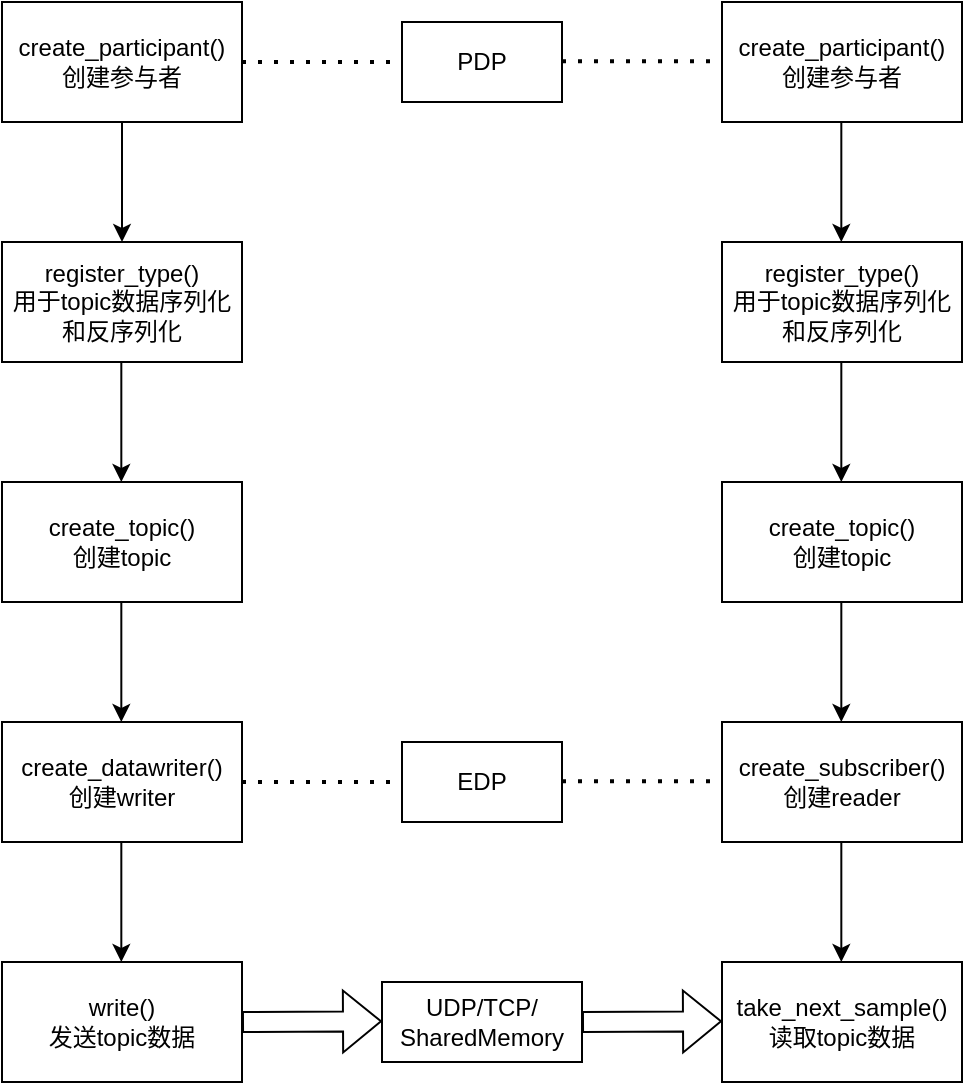 <mxfile version="27.0.2">
  <diagram name="第 1 页" id="Cpg3tdYtjGPuZfx2R8Dj">
    <mxGraphModel dx="763" dy="581" grid="1" gridSize="10" guides="1" tooltips="1" connect="1" arrows="1" fold="1" page="1" pageScale="1" pageWidth="827" pageHeight="1169" math="0" shadow="0">
      <root>
        <mxCell id="0" />
        <mxCell id="1" parent="0" />
        <mxCell id="ZoqcuJbIKgvJJPkICHRn-1" value="create_participant()&lt;div&gt;创建参与者&lt;/div&gt;" style="rounded=0;whiteSpace=wrap;html=1;" vertex="1" parent="1">
          <mxGeometry x="200" y="160" width="120" height="60" as="geometry" />
        </mxCell>
        <mxCell id="ZoqcuJbIKgvJJPkICHRn-3" value="register_type()&lt;div&gt;用于topic数据序列化和反序列化&lt;/div&gt;" style="rounded=0;whiteSpace=wrap;html=1;" vertex="1" parent="1">
          <mxGeometry x="200" y="280" width="120" height="60" as="geometry" />
        </mxCell>
        <mxCell id="ZoqcuJbIKgvJJPkICHRn-5" value="create_topic()&lt;div&gt;创建topic&lt;/div&gt;" style="rounded=0;whiteSpace=wrap;html=1;" vertex="1" parent="1">
          <mxGeometry x="200" y="400" width="120" height="60" as="geometry" />
        </mxCell>
        <mxCell id="ZoqcuJbIKgvJJPkICHRn-7" value="create_participant()&lt;div&gt;创建参与者&lt;/div&gt;" style="rounded=0;whiteSpace=wrap;html=1;" vertex="1" parent="1">
          <mxGeometry x="560" y="160" width="120" height="60" as="geometry" />
        </mxCell>
        <mxCell id="ZoqcuJbIKgvJJPkICHRn-8" value="register_type()&lt;div&gt;用于topic数据序列化和反序列化&lt;/div&gt;" style="rounded=0;whiteSpace=wrap;html=1;" vertex="1" parent="1">
          <mxGeometry x="560" y="280" width="120" height="60" as="geometry" />
        </mxCell>
        <mxCell id="ZoqcuJbIKgvJJPkICHRn-9" value="" style="endArrow=none;dashed=1;html=1;dashPattern=1 3;strokeWidth=2;rounded=0;exitX=1;exitY=0.5;exitDx=0;exitDy=0;" edge="1" parent="1" source="ZoqcuJbIKgvJJPkICHRn-1">
          <mxGeometry width="50" height="50" relative="1" as="geometry">
            <mxPoint x="410" y="215" as="sourcePoint" />
            <mxPoint x="400" y="190" as="targetPoint" />
          </mxGeometry>
        </mxCell>
        <mxCell id="ZoqcuJbIKgvJJPkICHRn-10" value="PDP" style="rounded=0;whiteSpace=wrap;html=1;" vertex="1" parent="1">
          <mxGeometry x="400" y="170" width="80" height="40" as="geometry" />
        </mxCell>
        <mxCell id="ZoqcuJbIKgvJJPkICHRn-11" value="" style="endArrow=none;dashed=1;html=1;dashPattern=1 3;strokeWidth=2;rounded=0;exitX=1;exitY=0.5;exitDx=0;exitDy=0;" edge="1" parent="1">
          <mxGeometry width="50" height="50" relative="1" as="geometry">
            <mxPoint x="480" y="189.66" as="sourcePoint" />
            <mxPoint x="560" y="189.66" as="targetPoint" />
          </mxGeometry>
        </mxCell>
        <mxCell id="ZoqcuJbIKgvJJPkICHRn-12" value="create_topic()&lt;div&gt;创建topic&lt;/div&gt;" style="rounded=0;whiteSpace=wrap;html=1;" vertex="1" parent="1">
          <mxGeometry x="560" y="400" width="120" height="60" as="geometry" />
        </mxCell>
        <mxCell id="ZoqcuJbIKgvJJPkICHRn-13" value="create_datawriter()&lt;div&gt;创建writer&lt;/div&gt;" style="rounded=0;whiteSpace=wrap;html=1;" vertex="1" parent="1">
          <mxGeometry x="200" y="520" width="120" height="60" as="geometry" />
        </mxCell>
        <mxCell id="ZoqcuJbIKgvJJPkICHRn-14" value="create_subscriber()&lt;div&gt;创建reader&lt;/div&gt;" style="rounded=0;whiteSpace=wrap;html=1;" vertex="1" parent="1">
          <mxGeometry x="560" y="520" width="120" height="60" as="geometry" />
        </mxCell>
        <mxCell id="ZoqcuJbIKgvJJPkICHRn-15" value="" style="endArrow=none;dashed=1;html=1;dashPattern=1 3;strokeWidth=2;rounded=0;exitX=1;exitY=0.5;exitDx=0;exitDy=0;" edge="1" parent="1">
          <mxGeometry width="50" height="50" relative="1" as="geometry">
            <mxPoint x="320" y="550" as="sourcePoint" />
            <mxPoint x="400" y="550" as="targetPoint" />
          </mxGeometry>
        </mxCell>
        <mxCell id="ZoqcuJbIKgvJJPkICHRn-16" value="EDP" style="rounded=0;whiteSpace=wrap;html=1;" vertex="1" parent="1">
          <mxGeometry x="400" y="530" width="80" height="40" as="geometry" />
        </mxCell>
        <mxCell id="ZoqcuJbIKgvJJPkICHRn-17" value="" style="endArrow=none;dashed=1;html=1;dashPattern=1 3;strokeWidth=2;rounded=0;exitX=1;exitY=0.5;exitDx=0;exitDy=0;" edge="1" parent="1">
          <mxGeometry width="50" height="50" relative="1" as="geometry">
            <mxPoint x="480" y="549.66" as="sourcePoint" />
            <mxPoint x="560" y="549.66" as="targetPoint" />
          </mxGeometry>
        </mxCell>
        <mxCell id="ZoqcuJbIKgvJJPkICHRn-18" value="write()&lt;div&gt;发送topic数据&lt;/div&gt;" style="rounded=0;whiteSpace=wrap;html=1;" vertex="1" parent="1">
          <mxGeometry x="200" y="640" width="120" height="60" as="geometry" />
        </mxCell>
        <mxCell id="ZoqcuJbIKgvJJPkICHRn-19" value="take_next_sample()&lt;div&gt;读取topic数据&lt;/div&gt;" style="rounded=0;whiteSpace=wrap;html=1;" vertex="1" parent="1">
          <mxGeometry x="560" y="640" width="120" height="60" as="geometry" />
        </mxCell>
        <mxCell id="ZoqcuJbIKgvJJPkICHRn-23" value="UDP/TCP/&lt;div&gt;SharedMemory&lt;/div&gt;" style="rounded=0;whiteSpace=wrap;html=1;" vertex="1" parent="1">
          <mxGeometry x="390" y="650" width="100" height="40" as="geometry" />
        </mxCell>
        <mxCell id="ZoqcuJbIKgvJJPkICHRn-33" value="" style="shape=flexArrow;endArrow=classic;html=1;rounded=0;exitX=1;exitY=0.5;exitDx=0;exitDy=0;" edge="1" parent="1" source="ZoqcuJbIKgvJJPkICHRn-18">
          <mxGeometry width="50" height="50" relative="1" as="geometry">
            <mxPoint x="330" y="669.66" as="sourcePoint" />
            <mxPoint x="390" y="669.66" as="targetPoint" />
          </mxGeometry>
        </mxCell>
        <mxCell id="ZoqcuJbIKgvJJPkICHRn-34" value="" style="shape=flexArrow;endArrow=classic;html=1;rounded=0;exitX=1;exitY=0.5;exitDx=0;exitDy=0;" edge="1" parent="1">
          <mxGeometry width="50" height="50" relative="1" as="geometry">
            <mxPoint x="490" y="670" as="sourcePoint" />
            <mxPoint x="560" y="669.66" as="targetPoint" />
          </mxGeometry>
        </mxCell>
        <mxCell id="ZoqcuJbIKgvJJPkICHRn-35" value="" style="endArrow=classic;html=1;rounded=0;exitX=0.5;exitY=1;exitDx=0;exitDy=0;entryX=0.5;entryY=0;entryDx=0;entryDy=0;" edge="1" parent="1" source="ZoqcuJbIKgvJJPkICHRn-1" target="ZoqcuJbIKgvJJPkICHRn-3">
          <mxGeometry width="50" height="50" relative="1" as="geometry">
            <mxPoint x="300" y="260" as="sourcePoint" />
            <mxPoint x="350" y="210" as="targetPoint" />
          </mxGeometry>
        </mxCell>
        <mxCell id="ZoqcuJbIKgvJJPkICHRn-36" value="" style="endArrow=classic;html=1;rounded=0;exitX=0.5;exitY=1;exitDx=0;exitDy=0;entryX=0.5;entryY=0;entryDx=0;entryDy=0;" edge="1" parent="1">
          <mxGeometry width="50" height="50" relative="1" as="geometry">
            <mxPoint x="259.66" y="340" as="sourcePoint" />
            <mxPoint x="259.66" y="400" as="targetPoint" />
          </mxGeometry>
        </mxCell>
        <mxCell id="ZoqcuJbIKgvJJPkICHRn-37" value="" style="endArrow=classic;html=1;rounded=0;exitX=0.5;exitY=1;exitDx=0;exitDy=0;entryX=0.5;entryY=0;entryDx=0;entryDy=0;" edge="1" parent="1">
          <mxGeometry width="50" height="50" relative="1" as="geometry">
            <mxPoint x="259.66" y="460" as="sourcePoint" />
            <mxPoint x="259.66" y="520" as="targetPoint" />
          </mxGeometry>
        </mxCell>
        <mxCell id="ZoqcuJbIKgvJJPkICHRn-38" value="" style="endArrow=classic;html=1;rounded=0;exitX=0.5;exitY=1;exitDx=0;exitDy=0;entryX=0.5;entryY=0;entryDx=0;entryDy=0;" edge="1" parent="1">
          <mxGeometry width="50" height="50" relative="1" as="geometry">
            <mxPoint x="259.66" y="580" as="sourcePoint" />
            <mxPoint x="259.66" y="640" as="targetPoint" />
          </mxGeometry>
        </mxCell>
        <mxCell id="ZoqcuJbIKgvJJPkICHRn-39" value="" style="endArrow=classic;html=1;rounded=0;exitX=0.5;exitY=1;exitDx=0;exitDy=0;entryX=0.5;entryY=0;entryDx=0;entryDy=0;" edge="1" parent="1">
          <mxGeometry width="50" height="50" relative="1" as="geometry">
            <mxPoint x="619.66" y="220" as="sourcePoint" />
            <mxPoint x="619.66" y="280" as="targetPoint" />
          </mxGeometry>
        </mxCell>
        <mxCell id="ZoqcuJbIKgvJJPkICHRn-40" value="" style="endArrow=classic;html=1;rounded=0;exitX=0.5;exitY=1;exitDx=0;exitDy=0;entryX=0.5;entryY=0;entryDx=0;entryDy=0;" edge="1" parent="1">
          <mxGeometry width="50" height="50" relative="1" as="geometry">
            <mxPoint x="619.66" y="340" as="sourcePoint" />
            <mxPoint x="619.66" y="400" as="targetPoint" />
          </mxGeometry>
        </mxCell>
        <mxCell id="ZoqcuJbIKgvJJPkICHRn-41" value="" style="endArrow=classic;html=1;rounded=0;exitX=0.5;exitY=1;exitDx=0;exitDy=0;entryX=0.5;entryY=0;entryDx=0;entryDy=0;" edge="1" parent="1">
          <mxGeometry width="50" height="50" relative="1" as="geometry">
            <mxPoint x="619.66" y="460" as="sourcePoint" />
            <mxPoint x="619.66" y="520" as="targetPoint" />
          </mxGeometry>
        </mxCell>
        <mxCell id="ZoqcuJbIKgvJJPkICHRn-42" value="" style="endArrow=classic;html=1;rounded=0;exitX=0.5;exitY=1;exitDx=0;exitDy=0;entryX=0.5;entryY=0;entryDx=0;entryDy=0;" edge="1" parent="1">
          <mxGeometry width="50" height="50" relative="1" as="geometry">
            <mxPoint x="619.66" y="580" as="sourcePoint" />
            <mxPoint x="619.66" y="640" as="targetPoint" />
          </mxGeometry>
        </mxCell>
      </root>
    </mxGraphModel>
  </diagram>
</mxfile>
